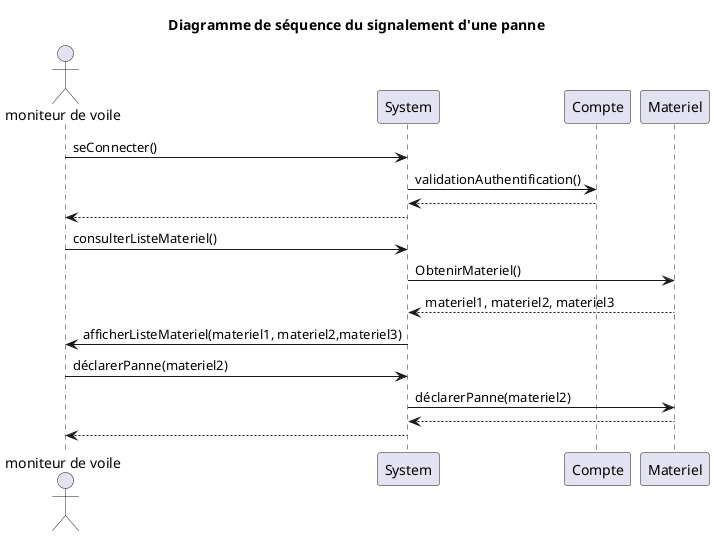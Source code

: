 @startuml
'https://plantuml.com/sequence-diagram

title : Diagramme de séquence du signalement d'une panne

actor "moniteur de voile" as mono

mono -> System : seConnecter()
System -> Compte : validationAuthentification()
return
System --> mono
mono -> System : consulterListeMateriel()
System -> Materiel : ObtenirMateriel()
return materiel1, materiel2, materiel3
System -> mono : afficherListeMateriel(materiel1, materiel2,materiel3)
mono -> System : déclarerPanne(materiel2)
System -> Materiel : déclarerPanne(materiel2)
return
System --> mono


@enduml